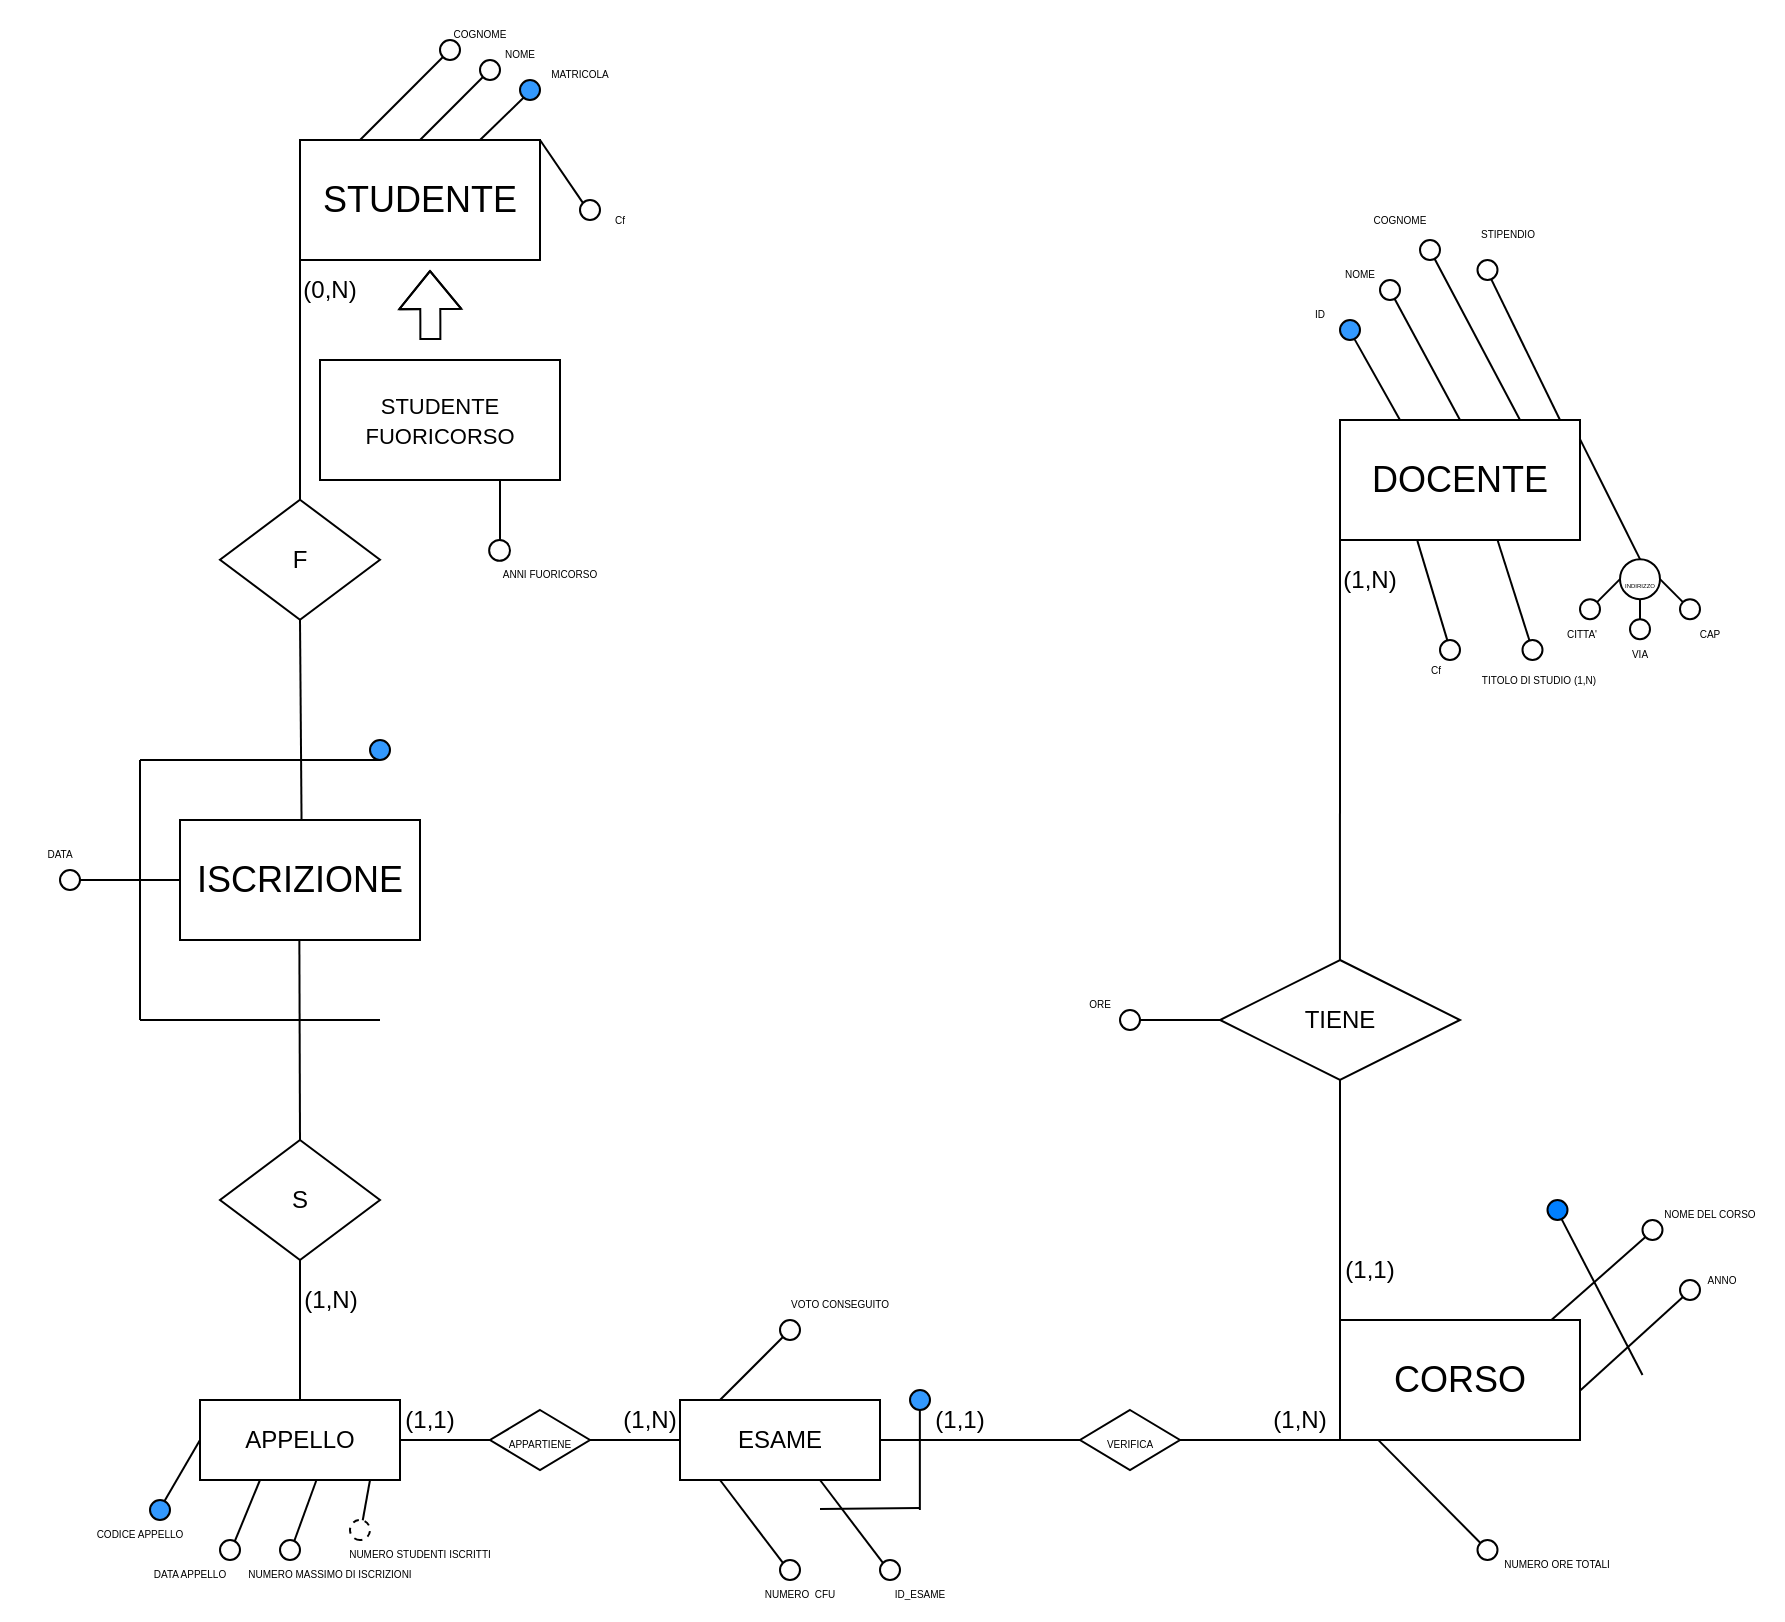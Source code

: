 <mxfile version="23.1.6" type="device">
  <diagram id="R2lEEEUBdFMjLlhIrx00" name="Page-1">
    <mxGraphModel dx="2250" dy="1987" grid="1" gridSize="10" guides="1" tooltips="1" connect="1" arrows="1" fold="1" page="1" pageScale="1" pageWidth="850" pageHeight="1100" math="0" shadow="0" extFonts="Permanent Marker^https://fonts.googleapis.com/css?family=Permanent+Marker">
      <root>
        <mxCell id="0" />
        <mxCell id="1" parent="0" />
        <mxCell id="bIVVkQLqc1oo572h903z-1" value="&lt;span style=&quot;font-size: 18px;&quot;&gt;STUDENTE&lt;/span&gt;" style="rounded=0;whiteSpace=wrap;html=1;fillColor=none;" parent="1" vertex="1">
          <mxGeometry x="-340" y="-250" width="120" height="60" as="geometry" />
        </mxCell>
        <mxCell id="bIVVkQLqc1oo572h903z-2" value="" style="endArrow=none;html=1;rounded=0;entryX=0.738;entryY=0.342;entryDx=0;entryDy=0;entryPerimeter=0;" parent="1" target="bIVVkQLqc1oo572h903z-3" edge="1">
          <mxGeometry width="50" height="50" relative="1" as="geometry">
            <mxPoint x="-250" y="-250" as="sourcePoint" />
            <mxPoint x="-220" y="-280" as="targetPoint" />
          </mxGeometry>
        </mxCell>
        <mxCell id="bIVVkQLqc1oo572h903z-3" value="" style="ellipse;whiteSpace=wrap;html=1;fillColor=#3399FF;" parent="1" vertex="1">
          <mxGeometry x="-230" y="-280" width="10" height="10" as="geometry" />
        </mxCell>
        <mxCell id="bIVVkQLqc1oo572h903z-4" value="&lt;font style=&quot;font-size: 5px;&quot;&gt;MATRICOLA&lt;/font&gt;" style="text;html=1;align=center;verticalAlign=middle;whiteSpace=wrap;rounded=0;" parent="1" vertex="1">
          <mxGeometry x="-230" y="-300" width="60" height="30" as="geometry" />
        </mxCell>
        <mxCell id="bIVVkQLqc1oo572h903z-6" value="" style="endArrow=none;html=1;rounded=0;entryX=0;entryY=1;entryDx=0;entryDy=0;" parent="1" target="bIVVkQLqc1oo572h903z-7" edge="1">
          <mxGeometry width="50" height="50" relative="1" as="geometry">
            <mxPoint x="-280" y="-250" as="sourcePoint" />
            <mxPoint x="-250" y="-280" as="targetPoint" />
          </mxGeometry>
        </mxCell>
        <mxCell id="bIVVkQLqc1oo572h903z-7" value="" style="ellipse;whiteSpace=wrap;html=1;aspect=fixed;fillColor=none;" parent="1" vertex="1">
          <mxGeometry x="-250" y="-290" width="10" height="10" as="geometry" />
        </mxCell>
        <mxCell id="bIVVkQLqc1oo572h903z-8" value="&lt;span style=&quot;font-size: 5px;&quot;&gt;NOME&lt;/span&gt;" style="text;html=1;align=center;verticalAlign=middle;whiteSpace=wrap;rounded=0;" parent="1" vertex="1">
          <mxGeometry x="-260" y="-310" width="60" height="30" as="geometry" />
        </mxCell>
        <mxCell id="bIVVkQLqc1oo572h903z-9" value="" style="endArrow=none;html=1;rounded=0;entryX=0;entryY=1;entryDx=0;entryDy=0;" parent="1" target="bIVVkQLqc1oo572h903z-10" edge="1">
          <mxGeometry width="50" height="50" relative="1" as="geometry">
            <mxPoint x="-310" y="-250" as="sourcePoint" />
            <mxPoint x="-270" y="-290" as="targetPoint" />
          </mxGeometry>
        </mxCell>
        <mxCell id="bIVVkQLqc1oo572h903z-10" value="" style="ellipse;whiteSpace=wrap;html=1;aspect=fixed;fillColor=none;" parent="1" vertex="1">
          <mxGeometry x="-270" y="-300" width="10" height="10" as="geometry" />
        </mxCell>
        <mxCell id="bIVVkQLqc1oo572h903z-13" value="&lt;span style=&quot;font-size: 5px;&quot;&gt;COGNOME&lt;br&gt;&lt;/span&gt;" style="text;html=1;align=center;verticalAlign=middle;whiteSpace=wrap;rounded=0;" parent="1" vertex="1">
          <mxGeometry x="-280" y="-320" width="60" height="30" as="geometry" />
        </mxCell>
        <mxCell id="bIVVkQLqc1oo572h903z-14" value="" style="endArrow=none;html=1;rounded=0;exitX=0;exitY=0;exitDx=0;exitDy=0;" parent="1" source="bIVVkQLqc1oo572h903z-15" edge="1">
          <mxGeometry width="50" height="50" relative="1" as="geometry">
            <mxPoint x="-200" y="-220" as="sourcePoint" />
            <mxPoint x="-220" y="-250" as="targetPoint" />
          </mxGeometry>
        </mxCell>
        <mxCell id="bIVVkQLqc1oo572h903z-15" value="" style="ellipse;whiteSpace=wrap;html=1;aspect=fixed;fillColor=none;" parent="1" vertex="1">
          <mxGeometry x="-200" y="-220" width="10" height="10" as="geometry" />
        </mxCell>
        <mxCell id="bIVVkQLqc1oo572h903z-16" value="&lt;span style=&quot;font-size: 5px;&quot;&gt;Cf&lt;br&gt;&lt;br&gt;&lt;/span&gt;" style="text;html=1;align=center;verticalAlign=middle;whiteSpace=wrap;rounded=0;" parent="1" vertex="1">
          <mxGeometry x="-210" y="-220" width="60" height="30" as="geometry" />
        </mxCell>
        <mxCell id="bIVVkQLqc1oo572h903z-29" value="&lt;font style=&quot;font-size: 18px;&quot;&gt;DOCENTE&lt;/font&gt;" style="rounded=0;whiteSpace=wrap;html=1;fillColor=none;" parent="1" vertex="1">
          <mxGeometry x="180" y="-110" width="120" height="60" as="geometry" />
        </mxCell>
        <mxCell id="bIVVkQLqc1oo572h903z-30" value="" style="endArrow=none;html=1;rounded=0;entryX=0.74;entryY=0.981;entryDx=0;entryDy=0;entryPerimeter=0;" parent="1" target="bIVVkQLqc1oo572h903z-31" edge="1">
          <mxGeometry width="50" height="50" relative="1" as="geometry">
            <mxPoint x="210" y="-110" as="sourcePoint" />
            <mxPoint x="190" y="-150" as="targetPoint" />
          </mxGeometry>
        </mxCell>
        <mxCell id="bIVVkQLqc1oo572h903z-31" value="" style="ellipse;whiteSpace=wrap;html=1;aspect=fixed;fillColor=#3399FF;" parent="1" vertex="1">
          <mxGeometry x="180" y="-160" width="10" height="10" as="geometry" />
        </mxCell>
        <mxCell id="bIVVkQLqc1oo572h903z-32" value="&lt;span style=&quot;font-size: 5px;&quot;&gt;ID&lt;/span&gt;" style="text;html=1;align=center;verticalAlign=middle;whiteSpace=wrap;rounded=0;" parent="1" vertex="1">
          <mxGeometry x="140" y="-180" width="60" height="30" as="geometry" />
        </mxCell>
        <mxCell id="bIVVkQLqc1oo572h903z-33" value="" style="endArrow=none;html=1;rounded=0;entryX=0.735;entryY=0.947;entryDx=0;entryDy=0;entryPerimeter=0;" parent="1" target="bIVVkQLqc1oo572h903z-34" edge="1">
          <mxGeometry width="50" height="50" relative="1" as="geometry">
            <mxPoint x="240" y="-110" as="sourcePoint" />
            <mxPoint x="210" y="-170" as="targetPoint" />
          </mxGeometry>
        </mxCell>
        <mxCell id="bIVVkQLqc1oo572h903z-34" value="" style="ellipse;whiteSpace=wrap;html=1;aspect=fixed;fillColor=none;" parent="1" vertex="1">
          <mxGeometry x="200" y="-180" width="10" height="10" as="geometry" />
        </mxCell>
        <mxCell id="bIVVkQLqc1oo572h903z-37" value="&lt;span style=&quot;font-size: 5px;&quot;&gt;NOME&lt;br&gt;&lt;/span&gt;" style="text;html=1;align=center;verticalAlign=middle;whiteSpace=wrap;rounded=0;" parent="1" vertex="1">
          <mxGeometry x="160" y="-200" width="60" height="30" as="geometry" />
        </mxCell>
        <mxCell id="bIVVkQLqc1oo572h903z-38" value="" style="endArrow=none;html=1;rounded=0;entryX=0.735;entryY=0.947;entryDx=0;entryDy=0;entryPerimeter=0;" parent="1" target="bIVVkQLqc1oo572h903z-39" edge="1">
          <mxGeometry width="50" height="50" relative="1" as="geometry">
            <mxPoint x="270" y="-110" as="sourcePoint" />
            <mxPoint x="240" y="-170" as="targetPoint" />
          </mxGeometry>
        </mxCell>
        <mxCell id="bIVVkQLqc1oo572h903z-39" value="" style="ellipse;whiteSpace=wrap;html=1;aspect=fixed;fillColor=none;" parent="1" vertex="1">
          <mxGeometry x="220" y="-200" width="10" height="10" as="geometry" />
        </mxCell>
        <mxCell id="bIVVkQLqc1oo572h903z-40" value="&lt;span style=&quot;font-size: 5px;&quot;&gt;COGNOME&lt;br&gt;&lt;br&gt;&lt;/span&gt;" style="text;html=1;align=center;verticalAlign=middle;whiteSpace=wrap;rounded=0;" parent="1" vertex="1">
          <mxGeometry x="180" y="-220" width="60" height="30" as="geometry" />
        </mxCell>
        <mxCell id="bIVVkQLqc1oo572h903z-53" value="&lt;span style=&quot;font-size: 5px;&quot;&gt;Cf&lt;br&gt;&lt;br&gt;&lt;/span&gt;" style="text;html=1;align=center;verticalAlign=middle;whiteSpace=wrap;rounded=0;" parent="1" vertex="1">
          <mxGeometry x="217.5" y="15.21" width="20" height="10" as="geometry" />
        </mxCell>
        <mxCell id="bIVVkQLqc1oo572h903z-54" value="" style="endArrow=none;html=1;rounded=0;entryX=0.521;entryY=0.999;entryDx=0;entryDy=0;entryPerimeter=0;exitX=0.351;exitY=0.037;exitDx=0;exitDy=0;exitPerimeter=0;" parent="1" source="bIVVkQLqc1oo572h903z-55" edge="1">
          <mxGeometry width="50" height="50" relative="1" as="geometry">
            <mxPoint x="273.8" as="sourcePoint" />
            <mxPoint x="258.75" y="-50.0" as="targetPoint" />
          </mxGeometry>
        </mxCell>
        <mxCell id="bIVVkQLqc1oo572h903z-55" value="" style="ellipse;whiteSpace=wrap;html=1;aspect=fixed;fillColor=none;" parent="1" vertex="1">
          <mxGeometry x="271.25" y="1.249e-14" width="10" height="10" as="geometry" />
        </mxCell>
        <mxCell id="bIVVkQLqc1oo572h903z-56" value="&lt;span style=&quot;font-size: 5px;&quot;&gt;TITOLO DI STUDIO (1,N)&lt;br&gt;&lt;br&gt;&lt;/span&gt;" style="text;html=1;align=center;verticalAlign=middle;whiteSpace=wrap;rounded=0;" parent="1" vertex="1">
          <mxGeometry x="247.5" y="25.21" width="62.5" height="0.42" as="geometry" />
        </mxCell>
        <mxCell id="bIVVkQLqc1oo572h903z-58" value="" style="endArrow=none;html=1;rounded=0;entryX=0.999;entryY=0.155;entryDx=0;entryDy=0;entryPerimeter=0;exitX=0.5;exitY=0;exitDx=0;exitDy=0;" parent="1" source="bIVVkQLqc1oo572h903z-59" target="bIVVkQLqc1oo572h903z-29" edge="1">
          <mxGeometry width="50" height="50" relative="1" as="geometry">
            <mxPoint x="325" y="-40.42" as="sourcePoint" />
            <mxPoint x="302.04" y="-100.0" as="targetPoint" />
          </mxGeometry>
        </mxCell>
        <mxCell id="bIVVkQLqc1oo572h903z-59" value="&lt;div style=&quot;text-align: justify;&quot;&gt;&lt;span style=&quot;font-size: 3px; background-color: initial;&quot;&gt;INDIRIZZO&lt;/span&gt;&lt;/div&gt;" style="ellipse;whiteSpace=wrap;html=1;aspect=fixed;fillColor=none;" parent="1" vertex="1">
          <mxGeometry x="320" y="-40.42" width="20" height="20" as="geometry" />
        </mxCell>
        <mxCell id="bIVVkQLqc1oo572h903z-60" value="&lt;font style=&quot;font-size: 5px;&quot;&gt;CAP&lt;/font&gt;" style="text;html=1;align=center;verticalAlign=middle;whiteSpace=wrap;rounded=0;" parent="1" vertex="1">
          <mxGeometry x="335" y="-20.42" width="60" height="30" as="geometry" />
        </mxCell>
        <mxCell id="bIVVkQLqc1oo572h903z-61" value="" style="endArrow=none;html=1;rounded=0;exitX=1;exitY=0;exitDx=0;exitDy=0;" parent="1" source="bIVVkQLqc1oo572h903z-64" edge="1">
          <mxGeometry width="50" height="50" relative="1" as="geometry">
            <mxPoint x="310" y="-20.42" as="sourcePoint" />
            <mxPoint x="320" y="-30.42" as="targetPoint" />
            <Array as="points" />
          </mxGeometry>
        </mxCell>
        <mxCell id="bIVVkQLqc1oo572h903z-62" value="" style="endArrow=none;html=1;rounded=0;" parent="1" edge="1">
          <mxGeometry width="50" height="50" relative="1" as="geometry">
            <mxPoint x="330" y="-10.42" as="sourcePoint" />
            <mxPoint x="330" y="-20.42" as="targetPoint" />
            <Array as="points" />
          </mxGeometry>
        </mxCell>
        <mxCell id="bIVVkQLqc1oo572h903z-63" value="" style="endArrow=none;html=1;rounded=0;exitX=0;exitY=0;exitDx=0;exitDy=0;" parent="1" source="bIVVkQLqc1oo572h903z-66" edge="1">
          <mxGeometry width="50" height="50" relative="1" as="geometry">
            <mxPoint x="350" y="-20.42" as="sourcePoint" />
            <mxPoint x="340" y="-30.42" as="targetPoint" />
            <Array as="points" />
          </mxGeometry>
        </mxCell>
        <mxCell id="bIVVkQLqc1oo572h903z-64" value="" style="ellipse;whiteSpace=wrap;html=1;aspect=fixed;fillColor=none;" parent="1" vertex="1">
          <mxGeometry x="300" y="-20.42" width="10" height="10" as="geometry" />
        </mxCell>
        <mxCell id="bIVVkQLqc1oo572h903z-65" value="" style="ellipse;whiteSpace=wrap;html=1;aspect=fixed;fillColor=none;" parent="1" vertex="1">
          <mxGeometry x="325" y="-10.42" width="10" height="10" as="geometry" />
        </mxCell>
        <mxCell id="bIVVkQLqc1oo572h903z-66" value="" style="ellipse;whiteSpace=wrap;html=1;aspect=fixed;fillColor=none;" parent="1" vertex="1">
          <mxGeometry x="350" y="-20.42" width="10" height="10" as="geometry" />
        </mxCell>
        <mxCell id="bIVVkQLqc1oo572h903z-67" value="&lt;span style=&quot;font-size: 5px;&quot;&gt;VIA&lt;br&gt;&lt;/span&gt;" style="text;html=1;align=center;verticalAlign=middle;whiteSpace=wrap;rounded=0;" parent="1" vertex="1">
          <mxGeometry x="300" y="-10" width="60" height="30" as="geometry" />
        </mxCell>
        <mxCell id="bIVVkQLqc1oo572h903z-68" value="&lt;span style=&quot;font-size: 5px;&quot;&gt;CITTA&#39;&lt;br&gt;&lt;/span&gt;" style="text;html=1;align=center;verticalAlign=middle;whiteSpace=wrap;rounded=0;" parent="1" vertex="1">
          <mxGeometry x="281.25" y="-10.42" width="40" height="10" as="geometry" />
        </mxCell>
        <mxCell id="bIVVkQLqc1oo572h903z-82" value="&lt;font style=&quot;font-size: 18px;&quot;&gt;CORSO&lt;/font&gt;" style="rounded=0;whiteSpace=wrap;html=1;" parent="1" vertex="1">
          <mxGeometry x="180" y="340" width="120" height="60" as="geometry" />
        </mxCell>
        <mxCell id="bIVVkQLqc1oo572h903z-83" value="" style="endArrow=none;html=1;rounded=0;entryX=0;entryY=1;entryDx=0;entryDy=0;exitX=0.882;exitY=-0.002;exitDx=0;exitDy=0;exitPerimeter=0;" parent="1" source="bIVVkQLqc1oo572h903z-82" target="bIVVkQLqc1oo572h903z-84" edge="1">
          <mxGeometry width="50" height="50" relative="1" as="geometry">
            <mxPoint x="284.27" y="341.46" as="sourcePoint" />
            <mxPoint x="330.734" y="299.996" as="targetPoint" />
          </mxGeometry>
        </mxCell>
        <mxCell id="bIVVkQLqc1oo572h903z-84" value="" style="ellipse;whiteSpace=wrap;html=1;aspect=fixed;fillColor=none;" parent="1" vertex="1">
          <mxGeometry x="331.25" y="290" width="10" height="10" as="geometry" />
        </mxCell>
        <mxCell id="bIVVkQLqc1oo572h903z-85" value="&lt;font style=&quot;font-size: 5px;&quot;&gt;NOME DEL CORSO&lt;/font&gt;" style="text;html=1;align=center;verticalAlign=middle;whiteSpace=wrap;rounded=0;" parent="1" vertex="1">
          <mxGeometry x="335" y="270" width="60" height="30" as="geometry" />
        </mxCell>
        <mxCell id="bIVVkQLqc1oo572h903z-99" value="" style="endArrow=none;html=1;rounded=0;exitX=0.161;exitY=1.003;exitDx=0;exitDy=0;exitPerimeter=0;entryX=0;entryY=0;entryDx=0;entryDy=0;" parent="1" source="bIVVkQLqc1oo572h903z-82" target="bIVVkQLqc1oo572h903z-100" edge="1">
          <mxGeometry width="50" height="50" relative="1" as="geometry">
            <mxPoint x="218.75" y="420" as="sourcePoint" />
            <mxPoint x="248.75" y="450" as="targetPoint" />
          </mxGeometry>
        </mxCell>
        <mxCell id="bIVVkQLqc1oo572h903z-100" value="" style="ellipse;whiteSpace=wrap;html=1;aspect=fixed;fillColor=none;" parent="1" vertex="1">
          <mxGeometry x="248.75" y="450" width="10" height="10" as="geometry" />
        </mxCell>
        <mxCell id="bIVVkQLqc1oo572h903z-101" value="&lt;span style=&quot;font-size: 5px;&quot;&gt;NUMERO ORE TOTALI&lt;/span&gt;" style="text;html=1;align=center;verticalAlign=middle;whiteSpace=wrap;rounded=0;" parent="1" vertex="1">
          <mxGeometry x="246.25" y="450" width="85" height="20" as="geometry" />
        </mxCell>
        <mxCell id="bIVVkQLqc1oo572h903z-102" value="&lt;span style=&quot;font-size: 18px;&quot;&gt;ISCRIZIONE&lt;/span&gt;" style="rounded=0;whiteSpace=wrap;html=1;" parent="1" vertex="1">
          <mxGeometry x="-400" y="90" width="120" height="60" as="geometry" />
        </mxCell>
        <mxCell id="bIVVkQLqc1oo572h903z-135" value="" style="endArrow=none;html=1;rounded=0;entryX=0.5;entryY=0;entryDx=0;entryDy=0;" parent="1" target="bIVVkQLqc1oo572h903z-136" edge="1">
          <mxGeometry relative="1" as="geometry">
            <mxPoint x="-340" y="-192.5" as="sourcePoint" />
            <mxPoint x="-340" y="-77.5" as="targetPoint" />
          </mxGeometry>
        </mxCell>
        <mxCell id="bIVVkQLqc1oo572h903z-136" value="F" style="shape=rhombus;perimeter=rhombusPerimeter;whiteSpace=wrap;html=1;align=center;" parent="1" vertex="1">
          <mxGeometry x="-380" y="-70.15" width="80" height="60" as="geometry" />
        </mxCell>
        <mxCell id="bIVVkQLqc1oo572h903z-139" value="" style="endArrow=none;html=1;rounded=0;exitX=0.984;exitY=0.529;exitDx=0;exitDy=0;exitPerimeter=0;" parent="1" edge="1">
          <mxGeometry relative="1" as="geometry">
            <mxPoint x="-340.0" y="-10.15" as="sourcePoint" />
            <mxPoint x="-339.23" y="89.7" as="targetPoint" />
          </mxGeometry>
        </mxCell>
        <mxCell id="bIVVkQLqc1oo572h903z-144" value="S" style="shape=rhombus;perimeter=rhombusPerimeter;whiteSpace=wrap;html=1;align=center;" parent="1" vertex="1">
          <mxGeometry x="-380" y="250" width="80" height="60" as="geometry" />
        </mxCell>
        <mxCell id="bIVVkQLqc1oo572h903z-171" value="" style="endArrow=none;html=1;rounded=0;entryX=0.5;entryY=0;entryDx=0;entryDy=0;" parent="1" target="bIVVkQLqc1oo572h903z-144" edge="1">
          <mxGeometry relative="1" as="geometry">
            <mxPoint x="-340.32" y="150" as="sourcePoint" />
            <mxPoint x="-340.32" y="200.32" as="targetPoint" />
          </mxGeometry>
        </mxCell>
        <mxCell id="bIVVkQLqc1oo572h903z-174" value="" style="endArrow=none;html=1;rounded=0;exitX=0.5;exitY=1;exitDx=0;exitDy=0;entryX=0.5;entryY=0;entryDx=0;entryDy=0;" parent="1" source="bIVVkQLqc1oo572h903z-144" target="dp0boh7LDVjITcD9e79i-11" edge="1">
          <mxGeometry relative="1" as="geometry">
            <mxPoint x="-100.29" y="275" as="sourcePoint" />
            <mxPoint x="-340" y="360" as="targetPoint" />
          </mxGeometry>
        </mxCell>
        <mxCell id="bIVVkQLqc1oo572h903z-190" value="" style="endArrow=none;html=1;rounded=0;entryX=0;entryY=1;entryDx=0;entryDy=0;" parent="1" target="bIVVkQLqc1oo572h903z-29" edge="1">
          <mxGeometry relative="1" as="geometry">
            <mxPoint x="179.98" y="160" as="sourcePoint" />
            <mxPoint x="179.41" y="50" as="targetPoint" />
          </mxGeometry>
        </mxCell>
        <mxCell id="bIVVkQLqc1oo572h903z-191" value="TIENE" style="shape=rhombus;perimeter=rhombusPerimeter;whiteSpace=wrap;html=1;align=center;" parent="1" vertex="1">
          <mxGeometry x="120" y="160" width="120" height="60" as="geometry" />
        </mxCell>
        <mxCell id="bIVVkQLqc1oo572h903z-192" value="" style="endArrow=none;html=1;rounded=0;exitX=0.5;exitY=1;exitDx=0;exitDy=0;entryX=0;entryY=0;entryDx=0;entryDy=0;" parent="1" source="bIVVkQLqc1oo572h903z-191" target="bIVVkQLqc1oo572h903z-82" edge="1">
          <mxGeometry relative="1" as="geometry">
            <mxPoint x="20" y="300" as="sourcePoint" />
            <mxPoint x="180" y="300" as="targetPoint" />
          </mxGeometry>
        </mxCell>
        <mxCell id="bIVVkQLqc1oo572h903z-264" value="(0,N)" style="text;html=1;align=center;verticalAlign=middle;whiteSpace=wrap;rounded=0;" parent="1" vertex="1">
          <mxGeometry x="-355" y="-190" width="60" height="30" as="geometry" />
        </mxCell>
        <mxCell id="bIVVkQLqc1oo572h903z-267" value="(1,N)" style="text;html=1;align=center;verticalAlign=middle;whiteSpace=wrap;rounded=0;" parent="1" vertex="1">
          <mxGeometry x="-352.5" y="320" width="55" height="20" as="geometry" />
        </mxCell>
        <mxCell id="bIVVkQLqc1oo572h903z-270" value="(1,N)" style="text;html=1;align=center;verticalAlign=middle;whiteSpace=wrap;rounded=0;" parent="1" vertex="1">
          <mxGeometry x="165" y="-45.42" width="60" height="30" as="geometry" />
        </mxCell>
        <mxCell id="bIVVkQLqc1oo572h903z-271" value="(1,1)" style="text;html=1;align=center;verticalAlign=middle;whiteSpace=wrap;rounded=0;" parent="1" vertex="1">
          <mxGeometry x="165" y="300" width="60" height="30" as="geometry" />
        </mxCell>
        <mxCell id="dp0boh7LDVjITcD9e79i-3" value="" style="endArrow=none;html=1;rounded=0;" parent="1" edge="1">
          <mxGeometry width="50" height="50" relative="1" as="geometry">
            <mxPoint x="-450" y="120" as="sourcePoint" />
            <mxPoint x="-400" y="120" as="targetPoint" />
          </mxGeometry>
        </mxCell>
        <mxCell id="dp0boh7LDVjITcD9e79i-4" value="" style="ellipse;whiteSpace=wrap;html=1;aspect=fixed;fillColor=none;" parent="1" vertex="1">
          <mxGeometry x="-460" y="115" width="10" height="10" as="geometry" />
        </mxCell>
        <mxCell id="dp0boh7LDVjITcD9e79i-5" value="&lt;span style=&quot;font-size: 5px;&quot;&gt;DATA&lt;/span&gt;" style="text;html=1;align=center;verticalAlign=middle;whiteSpace=wrap;rounded=0;" parent="1" vertex="1">
          <mxGeometry x="-490" y="90" width="60" height="30" as="geometry" />
        </mxCell>
        <mxCell id="dp0boh7LDVjITcD9e79i-6" value="" style="endArrow=none;html=1;rounded=0;" parent="1" edge="1">
          <mxGeometry width="50" height="50" relative="1" as="geometry">
            <mxPoint x="-420" y="190" as="sourcePoint" />
            <mxPoint x="-420" y="60" as="targetPoint" />
          </mxGeometry>
        </mxCell>
        <mxCell id="dp0boh7LDVjITcD9e79i-7" value="" style="endArrow=none;html=1;rounded=0;" parent="1" edge="1">
          <mxGeometry relative="1" as="geometry">
            <mxPoint x="-420" y="60" as="sourcePoint" />
            <mxPoint x="-300" y="60" as="targetPoint" />
          </mxGeometry>
        </mxCell>
        <mxCell id="dp0boh7LDVjITcD9e79i-8" value="" style="endArrow=none;html=1;rounded=0;" parent="1" edge="1">
          <mxGeometry relative="1" as="geometry">
            <mxPoint x="-420" y="190" as="sourcePoint" />
            <mxPoint x="-300" y="190" as="targetPoint" />
          </mxGeometry>
        </mxCell>
        <mxCell id="dp0boh7LDVjITcD9e79i-9" value="" style="ellipse;whiteSpace=wrap;html=1;aspect=fixed;fillColor=#3399FF;" parent="1" vertex="1">
          <mxGeometry x="-305" y="50" width="10" height="10" as="geometry" />
        </mxCell>
        <mxCell id="dp0boh7LDVjITcD9e79i-11" value="APPELLO" style="whiteSpace=wrap;html=1;align=center;fillColor=default;" parent="1" vertex="1">
          <mxGeometry x="-390" y="380" width="100" height="40" as="geometry" />
        </mxCell>
        <mxCell id="dp0boh7LDVjITcD9e79i-12" value="" style="endArrow=none;html=1;rounded=0;exitX=0.732;exitY=0.086;exitDx=0;exitDy=0;exitPerimeter=0;" parent="1" source="dp0boh7LDVjITcD9e79i-13" edge="1">
          <mxGeometry width="50" height="50" relative="1" as="geometry">
            <mxPoint x="-380" y="450" as="sourcePoint" />
            <mxPoint x="-360" y="420" as="targetPoint" />
          </mxGeometry>
        </mxCell>
        <mxCell id="dp0boh7LDVjITcD9e79i-13" value="" style="ellipse;whiteSpace=wrap;html=1;aspect=fixed;fillColor=none;" parent="1" vertex="1">
          <mxGeometry x="-380" y="450" width="10" height="10" as="geometry" />
        </mxCell>
        <mxCell id="dp0boh7LDVjITcD9e79i-14" value="" style="endArrow=none;html=1;rounded=0;exitX=0.705;exitY=0.076;exitDx=0;exitDy=0;exitPerimeter=0;entryX=0.581;entryY=1.009;entryDx=0;entryDy=0;entryPerimeter=0;" parent="1" source="dp0boh7LDVjITcD9e79i-15" target="dp0boh7LDVjITcD9e79i-11" edge="1">
          <mxGeometry width="50" height="50" relative="1" as="geometry">
            <mxPoint x="-340" y="450" as="sourcePoint" />
            <mxPoint x="-330" y="420" as="targetPoint" />
          </mxGeometry>
        </mxCell>
        <mxCell id="dp0boh7LDVjITcD9e79i-15" value="" style="ellipse;whiteSpace=wrap;html=1;aspect=fixed;fillColor=none;" parent="1" vertex="1">
          <mxGeometry x="-350" y="450" width="10" height="10" as="geometry" />
        </mxCell>
        <mxCell id="dp0boh7LDVjITcD9e79i-16" value="&lt;font style=&quot;font-size: 5px;&quot;&gt;DATA APPELLO&lt;/font&gt;" style="text;html=1;align=center;verticalAlign=middle;whiteSpace=wrap;rounded=0;" parent="1" vertex="1">
          <mxGeometry x="-425" y="450" width="60" height="30" as="geometry" />
        </mxCell>
        <mxCell id="dp0boh7LDVjITcD9e79i-17" value="&lt;font style=&quot;font-size: 5px;&quot;&gt;NUMERO MASSIMO DI ISCRIZIONI&lt;/font&gt;" style="text;html=1;align=center;verticalAlign=middle;whiteSpace=wrap;rounded=0;" parent="1" vertex="1">
          <mxGeometry x="-370" y="450" width="90" height="30" as="geometry" />
        </mxCell>
        <mxCell id="dp0boh7LDVjITcD9e79i-18" value="" style="endArrow=none;html=1;rounded=0;exitX=0.025;exitY=0.365;exitDx=0;exitDy=0;exitPerimeter=0;" parent="1" source="dp0boh7LDVjITcD9e79i-20" edge="1">
          <mxGeometry width="50" height="50" relative="1" as="geometry">
            <mxPoint x="-310" y="440" as="sourcePoint" />
            <mxPoint x="-305" y="420" as="targetPoint" />
          </mxGeometry>
        </mxCell>
        <mxCell id="dp0boh7LDVjITcD9e79i-20" value="" style="ellipse;whiteSpace=wrap;html=1;align=center;dashed=1;direction=south;" parent="1" vertex="1">
          <mxGeometry x="-315" y="440" width="10" height="10" as="geometry" />
        </mxCell>
        <mxCell id="dp0boh7LDVjITcD9e79i-21" value="&lt;span style=&quot;font-size: 5px;&quot;&gt;NUMERO STUDENTI ISCRITTI&lt;/span&gt;" style="text;html=1;align=center;verticalAlign=middle;whiteSpace=wrap;rounded=0;" parent="1" vertex="1">
          <mxGeometry x="-325" y="440" width="90" height="30" as="geometry" />
        </mxCell>
        <mxCell id="dp0boh7LDVjITcD9e79i-22" value="" style="endArrow=none;html=1;rounded=0;exitX=0.734;exitY=0.033;exitDx=0;exitDy=0;exitPerimeter=0;" parent="1" source="dp0boh7LDVjITcD9e79i-23" edge="1">
          <mxGeometry width="50" height="50" relative="1" as="geometry">
            <mxPoint x="-410" y="430" as="sourcePoint" />
            <mxPoint x="-390" y="400" as="targetPoint" />
          </mxGeometry>
        </mxCell>
        <mxCell id="dp0boh7LDVjITcD9e79i-23" value="" style="ellipse;whiteSpace=wrap;html=1;aspect=fixed;fillColor=#3399FF;" parent="1" vertex="1">
          <mxGeometry x="-415" y="430" width="10" height="10" as="geometry" />
        </mxCell>
        <mxCell id="dp0boh7LDVjITcD9e79i-24" value="&lt;span style=&quot;font-size: 5px;&quot;&gt;CODICE APPELLO&lt;/span&gt;" style="text;html=1;align=center;verticalAlign=middle;whiteSpace=wrap;rounded=0;" parent="1" vertex="1">
          <mxGeometry x="-450" y="435" width="60" height="20" as="geometry" />
        </mxCell>
        <mxCell id="dp0boh7LDVjITcD9e79i-25" value="ESAME" style="whiteSpace=wrap;html=1;align=center;" parent="1" vertex="1">
          <mxGeometry x="-150" y="380" width="100" height="40" as="geometry" />
        </mxCell>
        <mxCell id="dp0boh7LDVjITcD9e79i-26" value="" style="endArrow=none;html=1;rounded=0;" parent="1" edge="1">
          <mxGeometry relative="1" as="geometry">
            <mxPoint x="-290" y="400" as="sourcePoint" />
            <mxPoint x="-240" y="400" as="targetPoint" />
          </mxGeometry>
        </mxCell>
        <mxCell id="dp0boh7LDVjITcD9e79i-27" value="&lt;font style=&quot;font-size: 5px;&quot;&gt;APPARTIENE&lt;/font&gt;" style="shape=rhombus;perimeter=rhombusPerimeter;whiteSpace=wrap;html=1;align=center;" parent="1" vertex="1">
          <mxGeometry x="-245" y="385" width="50" height="30" as="geometry" />
        </mxCell>
        <mxCell id="dp0boh7LDVjITcD9e79i-28" value="" style="endArrow=none;html=1;rounded=0;exitX=1;exitY=0.5;exitDx=0;exitDy=0;" parent="1" source="dp0boh7LDVjITcD9e79i-27" edge="1">
          <mxGeometry relative="1" as="geometry">
            <mxPoint x="-190" y="400" as="sourcePoint" />
            <mxPoint x="-150" y="400" as="targetPoint" />
          </mxGeometry>
        </mxCell>
        <mxCell id="dp0boh7LDVjITcD9e79i-29" value="" style="endArrow=none;html=1;rounded=0;entryX=0;entryY=0.5;entryDx=0;entryDy=0;" parent="1" target="dp0boh7LDVjITcD9e79i-30" edge="1">
          <mxGeometry relative="1" as="geometry">
            <mxPoint x="-50" y="400" as="sourcePoint" />
            <mxPoint y="400" as="targetPoint" />
          </mxGeometry>
        </mxCell>
        <mxCell id="dp0boh7LDVjITcD9e79i-30" value="&lt;span style=&quot;font-size: 5px;&quot;&gt;VERIFICA&lt;/span&gt;" style="shape=rhombus;perimeter=rhombusPerimeter;whiteSpace=wrap;html=1;align=center;" parent="1" vertex="1">
          <mxGeometry x="50" y="385" width="50" height="30" as="geometry" />
        </mxCell>
        <mxCell id="dp0boh7LDVjITcD9e79i-31" value="" style="endArrow=none;html=1;rounded=0;exitX=1;exitY=0.5;exitDx=0;exitDy=0;" parent="1" source="dp0boh7LDVjITcD9e79i-30" edge="1">
          <mxGeometry relative="1" as="geometry">
            <mxPoint x="50" y="400" as="sourcePoint" />
            <mxPoint x="180" y="400" as="targetPoint" />
          </mxGeometry>
        </mxCell>
        <mxCell id="dp0boh7LDVjITcD9e79i-32" value="" style="endArrow=none;html=1;rounded=0;entryX=0;entryY=1;entryDx=0;entryDy=0;" parent="1" target="dp0boh7LDVjITcD9e79i-33" edge="1">
          <mxGeometry width="50" height="50" relative="1" as="geometry">
            <mxPoint x="-130" y="380" as="sourcePoint" />
            <mxPoint x="-100" y="350" as="targetPoint" />
          </mxGeometry>
        </mxCell>
        <mxCell id="dp0boh7LDVjITcD9e79i-33" value="" style="ellipse;whiteSpace=wrap;html=1;aspect=fixed;fillColor=none;" parent="1" vertex="1">
          <mxGeometry x="-100" y="340" width="10" height="10" as="geometry" />
        </mxCell>
        <mxCell id="dp0boh7LDVjITcD9e79i-34" value="&lt;font style=&quot;font-size: 5px;&quot;&gt;VOTO CONSEGUITO&lt;/font&gt;" style="text;html=1;align=center;verticalAlign=middle;whiteSpace=wrap;rounded=0;" parent="1" vertex="1">
          <mxGeometry x="-100" y="315" width="60" height="30" as="geometry" />
        </mxCell>
        <mxCell id="dp0boh7LDVjITcD9e79i-38" value="" style="endArrow=none;html=1;rounded=0;exitX=0;exitY=0;exitDx=0;exitDy=0;" parent="1" source="dp0boh7LDVjITcD9e79i-40" edge="1">
          <mxGeometry width="50" height="50" relative="1" as="geometry">
            <mxPoint x="-100" y="460" as="sourcePoint" />
            <mxPoint x="-130" y="420" as="targetPoint" />
          </mxGeometry>
        </mxCell>
        <mxCell id="dp0boh7LDVjITcD9e79i-39" value="&lt;span style=&quot;font-size: 5px;&quot;&gt;NUMERO&amp;nbsp; CFU&lt;/span&gt;" style="text;html=1;align=center;verticalAlign=middle;whiteSpace=wrap;rounded=0;" parent="1" vertex="1">
          <mxGeometry x="-120" y="460" width="60" height="30" as="geometry" />
        </mxCell>
        <mxCell id="dp0boh7LDVjITcD9e79i-40" value="" style="ellipse;whiteSpace=wrap;html=1;aspect=fixed;fillColor=none;" parent="1" vertex="1">
          <mxGeometry x="-100" y="460" width="10" height="10" as="geometry" />
        </mxCell>
        <mxCell id="dp0boh7LDVjITcD9e79i-41" value="" style="endArrow=none;html=1;rounded=0;exitX=0;exitY=0;exitDx=0;exitDy=0;" parent="1" source="dp0boh7LDVjITcD9e79i-43" edge="1">
          <mxGeometry width="50" height="50" relative="1" as="geometry">
            <mxPoint x="-50" y="460" as="sourcePoint" />
            <mxPoint x="-80" y="420" as="targetPoint" />
          </mxGeometry>
        </mxCell>
        <mxCell id="dp0boh7LDVjITcD9e79i-42" value="&lt;span style=&quot;font-size: 5px;&quot;&gt;ID_ESAME&lt;/span&gt;" style="text;html=1;align=center;verticalAlign=middle;whiteSpace=wrap;rounded=0;" parent="1" vertex="1">
          <mxGeometry x="-60" y="460" width="60" height="30" as="geometry" />
        </mxCell>
        <mxCell id="dp0boh7LDVjITcD9e79i-43" value="" style="ellipse;whiteSpace=wrap;html=1;aspect=fixed;fillColor=default;" parent="1" vertex="1">
          <mxGeometry x="-50" y="460" width="10" height="10" as="geometry" />
        </mxCell>
        <mxCell id="dp0boh7LDVjITcD9e79i-44" value="" style="endArrow=none;html=1;rounded=0;" parent="1" edge="1">
          <mxGeometry width="50" height="50" relative="1" as="geometry">
            <mxPoint x="-80" y="434.49" as="sourcePoint" />
            <mxPoint x="-30" y="434" as="targetPoint" />
          </mxGeometry>
        </mxCell>
        <mxCell id="dp0boh7LDVjITcD9e79i-45" value="" style="endArrow=none;html=1;rounded=0;" parent="1" edge="1">
          <mxGeometry width="50" height="50" relative="1" as="geometry">
            <mxPoint x="-30.07" y="435" as="sourcePoint" />
            <mxPoint x="-30.07" y="385" as="targetPoint" />
          </mxGeometry>
        </mxCell>
        <mxCell id="dp0boh7LDVjITcD9e79i-46" value="" style="ellipse;whiteSpace=wrap;html=1;aspect=fixed;fillColor=#3399FF;" parent="1" vertex="1">
          <mxGeometry x="-35" y="375" width="10" height="10" as="geometry" />
        </mxCell>
        <mxCell id="dp0boh7LDVjITcD9e79i-47" value="" style="endArrow=none;html=1;rounded=0;" parent="1" edge="1">
          <mxGeometry width="50" height="50" relative="1" as="geometry">
            <mxPoint x="80" y="190" as="sourcePoint" />
            <mxPoint x="120" y="190" as="targetPoint" />
          </mxGeometry>
        </mxCell>
        <mxCell id="dp0boh7LDVjITcD9e79i-48" value="" style="ellipse;whiteSpace=wrap;html=1;aspect=fixed;" parent="1" vertex="1">
          <mxGeometry x="70" y="185" width="10" height="10" as="geometry" />
        </mxCell>
        <mxCell id="dp0boh7LDVjITcD9e79i-49" value="&lt;font style=&quot;font-size: 5px;&quot;&gt;ORE&lt;/font&gt;" style="text;html=1;align=center;verticalAlign=middle;whiteSpace=wrap;rounded=0;" parent="1" vertex="1">
          <mxGeometry x="30" y="165" width="60" height="30" as="geometry" />
        </mxCell>
        <mxCell id="dp0boh7LDVjITcD9e79i-50" value="(1,1)" style="text;html=1;align=center;verticalAlign=middle;whiteSpace=wrap;rounded=0;" parent="1" vertex="1">
          <mxGeometry x="-305" y="375" width="60" height="30" as="geometry" />
        </mxCell>
        <mxCell id="dp0boh7LDVjITcD9e79i-57" value="(1,N)" style="text;html=1;align=center;verticalAlign=middle;whiteSpace=wrap;rounded=0;" parent="1" vertex="1">
          <mxGeometry x="-195" y="375" width="60" height="30" as="geometry" />
        </mxCell>
        <mxCell id="dp0boh7LDVjITcD9e79i-58" value="(1,1)" style="text;html=1;align=center;verticalAlign=middle;whiteSpace=wrap;rounded=0;" parent="1" vertex="1">
          <mxGeometry x="-40" y="375" width="60" height="30" as="geometry" />
        </mxCell>
        <mxCell id="dp0boh7LDVjITcD9e79i-59" value="(1,N)" style="text;html=1;align=center;verticalAlign=middle;whiteSpace=wrap;rounded=0;" parent="1" vertex="1">
          <mxGeometry x="130" y="375" width="60" height="30" as="geometry" />
        </mxCell>
        <mxCell id="W_MPJ_457TLYsXVpwbPU-1" value="" style="endArrow=none;html=1;rounded=0;entryX=0;entryY=1;entryDx=0;entryDy=0;exitX=1.002;exitY=0.586;exitDx=0;exitDy=0;exitPerimeter=0;" parent="1" source="bIVVkQLqc1oo572h903z-82" target="W_MPJ_457TLYsXVpwbPU-2" edge="1">
          <mxGeometry width="50" height="50" relative="1" as="geometry">
            <mxPoint x="300" y="370" as="sourcePoint" />
            <mxPoint x="350" y="330" as="targetPoint" />
          </mxGeometry>
        </mxCell>
        <mxCell id="W_MPJ_457TLYsXVpwbPU-2" value="" style="ellipse;whiteSpace=wrap;html=1;aspect=fixed;" parent="1" vertex="1">
          <mxGeometry x="350" y="320" width="10" height="10" as="geometry" />
        </mxCell>
        <mxCell id="W_MPJ_457TLYsXVpwbPU-3" value="&lt;span style=&quot;font-size: 5px;&quot;&gt;ANNO&lt;br&gt;&lt;br&gt;&lt;/span&gt;" style="text;html=1;align=center;verticalAlign=middle;whiteSpace=wrap;rounded=0;" parent="1" vertex="1">
          <mxGeometry x="341.25" y="310" width="60" height="30" as="geometry" />
        </mxCell>
        <mxCell id="W_MPJ_457TLYsXVpwbPU-4" value="" style="endArrow=none;html=1;rounded=0;entryX=0.699;entryY=0.945;entryDx=0;entryDy=0;entryPerimeter=0;" parent="1" target="W_MPJ_457TLYsXVpwbPU-6" edge="1">
          <mxGeometry width="50" height="50" relative="1" as="geometry">
            <mxPoint x="331.25" y="367.5" as="sourcePoint" />
            <mxPoint x="291.25" y="292.5" as="targetPoint" />
          </mxGeometry>
        </mxCell>
        <mxCell id="W_MPJ_457TLYsXVpwbPU-6" value="" style="ellipse;whiteSpace=wrap;html=1;aspect=fixed;fillColor=#007FFF;" parent="1" vertex="1">
          <mxGeometry x="283.75" y="280" width="10" height="10" as="geometry" />
        </mxCell>
        <mxCell id="W_MPJ_457TLYsXVpwbPU-9" value="" style="endArrow=none;html=1;rounded=0;entryX=0.521;entryY=0.999;entryDx=0;entryDy=0;entryPerimeter=0;" parent="1" edge="1">
          <mxGeometry width="50" height="50" relative="1" as="geometry">
            <mxPoint x="233.75" y="0.42" as="sourcePoint" />
            <mxPoint x="218.7" y="-49.58" as="targetPoint" />
          </mxGeometry>
        </mxCell>
        <mxCell id="W_MPJ_457TLYsXVpwbPU-10" value="" style="ellipse;whiteSpace=wrap;html=1;aspect=fixed;fillColor=none;" parent="1" vertex="1">
          <mxGeometry x="230" width="10" height="10" as="geometry" />
        </mxCell>
        <mxCell id="W_MPJ_457TLYsXVpwbPU-12" value="" style="shape=flexArrow;endArrow=classic;html=1;rounded=0;" parent="1" edge="1">
          <mxGeometry width="50" height="50" relative="1" as="geometry">
            <mxPoint x="-274.82" y="-150" as="sourcePoint" />
            <mxPoint x="-275" y="-185" as="targetPoint" />
            <Array as="points">
              <mxPoint x="-274.82" y="-160" />
            </Array>
          </mxGeometry>
        </mxCell>
        <mxCell id="W_MPJ_457TLYsXVpwbPU-13" value="&lt;font style=&quot;font-size: 11px;&quot;&gt;STUDENTE FUORICORSO&lt;/font&gt;" style="rounded=0;whiteSpace=wrap;html=1;fillColor=none;" parent="1" vertex="1">
          <mxGeometry x="-330" y="-140" width="120" height="60" as="geometry" />
        </mxCell>
        <mxCell id="W_MPJ_457TLYsXVpwbPU-14" value="" style="endArrow=none;html=1;rounded=0;" parent="1" edge="1">
          <mxGeometry width="50" height="50" relative="1" as="geometry">
            <mxPoint x="-240" y="-50" as="sourcePoint" />
            <mxPoint x="-240" y="-80" as="targetPoint" />
          </mxGeometry>
        </mxCell>
        <mxCell id="W_MPJ_457TLYsXVpwbPU-15" value="" style="ellipse;whiteSpace=wrap;html=1;aspect=fixed;fillColor=none;" parent="1" vertex="1">
          <mxGeometry x="-245.42" y="-50" width="10.42" height="10.42" as="geometry" />
        </mxCell>
        <mxCell id="W_MPJ_457TLYsXVpwbPU-16" value="&lt;font style=&quot;font-size: 5px;&quot;&gt;ANNI FUORICORSO&lt;/font&gt;" style="text;html=1;align=center;verticalAlign=middle;whiteSpace=wrap;rounded=0;" parent="1" vertex="1">
          <mxGeometry x="-245" y="-50.42" width="60" height="30" as="geometry" />
        </mxCell>
        <mxCell id="Q6ahoSf86Qhkyut0DUnV-1" value="" style="endArrow=none;html=1;rounded=0;entryX=0.697;entryY=0.983;entryDx=0;entryDy=0;entryPerimeter=0;" parent="1" target="Q6ahoSf86Qhkyut0DUnV-2" edge="1">
          <mxGeometry width="50" height="50" relative="1" as="geometry">
            <mxPoint x="290" y="-110" as="sourcePoint" />
            <mxPoint x="260" y="-180" as="targetPoint" />
          </mxGeometry>
        </mxCell>
        <mxCell id="Q6ahoSf86Qhkyut0DUnV-2" value="" style="ellipse;whiteSpace=wrap;html=1;aspect=fixed;fillColor=none;" parent="1" vertex="1">
          <mxGeometry x="248.75" y="-190" width="10" height="10" as="geometry" />
        </mxCell>
        <mxCell id="Q6ahoSf86Qhkyut0DUnV-3" value="&lt;span style=&quot;font-size: 5px;&quot;&gt;STIPENDIO&lt;br&gt;&lt;/span&gt;" style="text;html=1;align=center;verticalAlign=middle;whiteSpace=wrap;rounded=0;" parent="1" vertex="1">
          <mxGeometry x="233.75" y="-220" width="60" height="30" as="geometry" />
        </mxCell>
      </root>
    </mxGraphModel>
  </diagram>
</mxfile>
